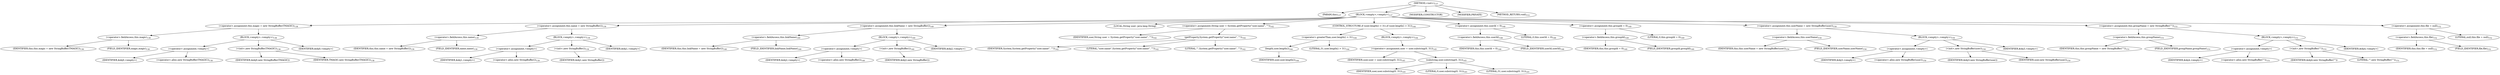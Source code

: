 digraph "&lt;init&gt;" {  
"205" [label = <(METHOD,&lt;init&gt;)<SUB>137</SUB>> ]
"4" [label = <(PARAM,this)<SUB>137</SUB>> ]
"206" [label = <(BLOCK,&lt;empty&gt;,&lt;empty&gt;)<SUB>137</SUB>> ]
"207" [label = <(&lt;operator&gt;.assignment,this.magic = new StringBuffer(TMAGIC))<SUB>138</SUB>> ]
"208" [label = <(&lt;operator&gt;.fieldAccess,this.magic)<SUB>138</SUB>> ]
"3" [label = <(IDENTIFIER,this,this.magic = new StringBuffer(TMAGIC))<SUB>138</SUB>> ]
"209" [label = <(FIELD_IDENTIFIER,magic,magic)<SUB>138</SUB>> ]
"210" [label = <(BLOCK,&lt;empty&gt;,&lt;empty&gt;)<SUB>138</SUB>> ]
"211" [label = <(&lt;operator&gt;.assignment,&lt;empty&gt;)> ]
"212" [label = <(IDENTIFIER,$obj0,&lt;empty&gt;)> ]
"213" [label = <(&lt;operator&gt;.alloc,new StringBuffer(TMAGIC))<SUB>138</SUB>> ]
"214" [label = <(&lt;init&gt;,new StringBuffer(TMAGIC))<SUB>138</SUB>> ]
"215" [label = <(IDENTIFIER,$obj0,new StringBuffer(TMAGIC))> ]
"216" [label = <(IDENTIFIER,TMAGIC,new StringBuffer(TMAGIC))<SUB>138</SUB>> ]
"217" [label = <(IDENTIFIER,$obj0,&lt;empty&gt;)> ]
"218" [label = <(&lt;operator&gt;.assignment,this.name = new StringBuffer())<SUB>139</SUB>> ]
"219" [label = <(&lt;operator&gt;.fieldAccess,this.name)<SUB>139</SUB>> ]
"5" [label = <(IDENTIFIER,this,this.name = new StringBuffer())<SUB>139</SUB>> ]
"220" [label = <(FIELD_IDENTIFIER,name,name)<SUB>139</SUB>> ]
"221" [label = <(BLOCK,&lt;empty&gt;,&lt;empty&gt;)<SUB>139</SUB>> ]
"222" [label = <(&lt;operator&gt;.assignment,&lt;empty&gt;)> ]
"223" [label = <(IDENTIFIER,$obj1,&lt;empty&gt;)> ]
"224" [label = <(&lt;operator&gt;.alloc,new StringBuffer())<SUB>139</SUB>> ]
"225" [label = <(&lt;init&gt;,new StringBuffer())<SUB>139</SUB>> ]
"226" [label = <(IDENTIFIER,$obj1,new StringBuffer())> ]
"227" [label = <(IDENTIFIER,$obj1,&lt;empty&gt;)> ]
"228" [label = <(&lt;operator&gt;.assignment,this.linkName = new StringBuffer())<SUB>140</SUB>> ]
"229" [label = <(&lt;operator&gt;.fieldAccess,this.linkName)<SUB>140</SUB>> ]
"6" [label = <(IDENTIFIER,this,this.linkName = new StringBuffer())<SUB>140</SUB>> ]
"230" [label = <(FIELD_IDENTIFIER,linkName,linkName)<SUB>140</SUB>> ]
"231" [label = <(BLOCK,&lt;empty&gt;,&lt;empty&gt;)<SUB>140</SUB>> ]
"232" [label = <(&lt;operator&gt;.assignment,&lt;empty&gt;)> ]
"233" [label = <(IDENTIFIER,$obj2,&lt;empty&gt;)> ]
"234" [label = <(&lt;operator&gt;.alloc,new StringBuffer())<SUB>140</SUB>> ]
"235" [label = <(&lt;init&gt;,new StringBuffer())<SUB>140</SUB>> ]
"236" [label = <(IDENTIFIER,$obj2,new StringBuffer())> ]
"237" [label = <(IDENTIFIER,$obj2,&lt;empty&gt;)> ]
"238" [label = <(LOCAL,String user: java.lang.String)> ]
"239" [label = <(&lt;operator&gt;.assignment,String user = System.getProperty(&quot;user.name&quot;, &quot;&quot;))<SUB>142</SUB>> ]
"240" [label = <(IDENTIFIER,user,String user = System.getProperty(&quot;user.name&quot;, &quot;&quot;))<SUB>142</SUB>> ]
"241" [label = <(getProperty,System.getProperty(&quot;user.name&quot;, &quot;&quot;))<SUB>142</SUB>> ]
"242" [label = <(IDENTIFIER,System,System.getProperty(&quot;user.name&quot;, &quot;&quot;))<SUB>142</SUB>> ]
"243" [label = <(LITERAL,&quot;user.name&quot;,System.getProperty(&quot;user.name&quot;, &quot;&quot;))<SUB>142</SUB>> ]
"244" [label = <(LITERAL,&quot;&quot;,System.getProperty(&quot;user.name&quot;, &quot;&quot;))<SUB>142</SUB>> ]
"245" [label = <(CONTROL_STRUCTURE,if (user.length() &gt; 31),if (user.length() &gt; 31))<SUB>144</SUB>> ]
"246" [label = <(&lt;operator&gt;.greaterThan,user.length() &gt; 31)<SUB>144</SUB>> ]
"247" [label = <(length,user.length())<SUB>144</SUB>> ]
"248" [label = <(IDENTIFIER,user,user.length())<SUB>144</SUB>> ]
"249" [label = <(LITERAL,31,user.length() &gt; 31)<SUB>144</SUB>> ]
"250" [label = <(BLOCK,&lt;empty&gt;,&lt;empty&gt;)<SUB>144</SUB>> ]
"251" [label = <(&lt;operator&gt;.assignment,user = user.substring(0, 31))<SUB>145</SUB>> ]
"252" [label = <(IDENTIFIER,user,user = user.substring(0, 31))<SUB>145</SUB>> ]
"253" [label = <(substring,user.substring(0, 31))<SUB>145</SUB>> ]
"254" [label = <(IDENTIFIER,user,user.substring(0, 31))<SUB>145</SUB>> ]
"255" [label = <(LITERAL,0,user.substring(0, 31))<SUB>145</SUB>> ]
"256" [label = <(LITERAL,31,user.substring(0, 31))<SUB>145</SUB>> ]
"257" [label = <(&lt;operator&gt;.assignment,this.userId = 0)<SUB>148</SUB>> ]
"258" [label = <(&lt;operator&gt;.fieldAccess,this.userId)<SUB>148</SUB>> ]
"7" [label = <(IDENTIFIER,this,this.userId = 0)<SUB>148</SUB>> ]
"259" [label = <(FIELD_IDENTIFIER,userId,userId)<SUB>148</SUB>> ]
"260" [label = <(LITERAL,0,this.userId = 0)<SUB>148</SUB>> ]
"261" [label = <(&lt;operator&gt;.assignment,this.groupId = 0)<SUB>149</SUB>> ]
"262" [label = <(&lt;operator&gt;.fieldAccess,this.groupId)<SUB>149</SUB>> ]
"8" [label = <(IDENTIFIER,this,this.groupId = 0)<SUB>149</SUB>> ]
"263" [label = <(FIELD_IDENTIFIER,groupId,groupId)<SUB>149</SUB>> ]
"264" [label = <(LITERAL,0,this.groupId = 0)<SUB>149</SUB>> ]
"265" [label = <(&lt;operator&gt;.assignment,this.userName = new StringBuffer(user))<SUB>150</SUB>> ]
"266" [label = <(&lt;operator&gt;.fieldAccess,this.userName)<SUB>150</SUB>> ]
"9" [label = <(IDENTIFIER,this,this.userName = new StringBuffer(user))<SUB>150</SUB>> ]
"267" [label = <(FIELD_IDENTIFIER,userName,userName)<SUB>150</SUB>> ]
"268" [label = <(BLOCK,&lt;empty&gt;,&lt;empty&gt;)<SUB>150</SUB>> ]
"269" [label = <(&lt;operator&gt;.assignment,&lt;empty&gt;)> ]
"270" [label = <(IDENTIFIER,$obj3,&lt;empty&gt;)> ]
"271" [label = <(&lt;operator&gt;.alloc,new StringBuffer(user))<SUB>150</SUB>> ]
"272" [label = <(&lt;init&gt;,new StringBuffer(user))<SUB>150</SUB>> ]
"273" [label = <(IDENTIFIER,$obj3,new StringBuffer(user))> ]
"274" [label = <(IDENTIFIER,user,new StringBuffer(user))<SUB>150</SUB>> ]
"275" [label = <(IDENTIFIER,$obj3,&lt;empty&gt;)> ]
"276" [label = <(&lt;operator&gt;.assignment,this.groupName = new StringBuffer(&quot;&quot;))<SUB>151</SUB>> ]
"277" [label = <(&lt;operator&gt;.fieldAccess,this.groupName)<SUB>151</SUB>> ]
"10" [label = <(IDENTIFIER,this,this.groupName = new StringBuffer(&quot;&quot;))<SUB>151</SUB>> ]
"278" [label = <(FIELD_IDENTIFIER,groupName,groupName)<SUB>151</SUB>> ]
"279" [label = <(BLOCK,&lt;empty&gt;,&lt;empty&gt;)<SUB>151</SUB>> ]
"280" [label = <(&lt;operator&gt;.assignment,&lt;empty&gt;)> ]
"281" [label = <(IDENTIFIER,$obj4,&lt;empty&gt;)> ]
"282" [label = <(&lt;operator&gt;.alloc,new StringBuffer(&quot;&quot;))<SUB>151</SUB>> ]
"283" [label = <(&lt;init&gt;,new StringBuffer(&quot;&quot;))<SUB>151</SUB>> ]
"284" [label = <(IDENTIFIER,$obj4,new StringBuffer(&quot;&quot;))> ]
"285" [label = <(LITERAL,&quot;&quot;,new StringBuffer(&quot;&quot;))<SUB>151</SUB>> ]
"286" [label = <(IDENTIFIER,$obj4,&lt;empty&gt;)> ]
"287" [label = <(&lt;operator&gt;.assignment,this.file = null)<SUB>152</SUB>> ]
"288" [label = <(&lt;operator&gt;.fieldAccess,this.file)<SUB>152</SUB>> ]
"11" [label = <(IDENTIFIER,this,this.file = null)<SUB>152</SUB>> ]
"289" [label = <(FIELD_IDENTIFIER,file,file)<SUB>152</SUB>> ]
"290" [label = <(LITERAL,null,this.file = null)<SUB>152</SUB>> ]
"291" [label = <(MODIFIER,CONSTRUCTOR)> ]
"292" [label = <(MODIFIER,PRIVATE)> ]
"293" [label = <(METHOD_RETURN,void)<SUB>153</SUB>> ]
  "205" -> "4" 
  "205" -> "206" 
  "205" -> "291" 
  "205" -> "292" 
  "205" -> "293" 
  "206" -> "207" 
  "206" -> "218" 
  "206" -> "228" 
  "206" -> "238" 
  "206" -> "239" 
  "206" -> "245" 
  "206" -> "257" 
  "206" -> "261" 
  "206" -> "265" 
  "206" -> "276" 
  "206" -> "287" 
  "207" -> "208" 
  "207" -> "210" 
  "208" -> "3" 
  "208" -> "209" 
  "210" -> "211" 
  "210" -> "214" 
  "210" -> "217" 
  "211" -> "212" 
  "211" -> "213" 
  "214" -> "215" 
  "214" -> "216" 
  "218" -> "219" 
  "218" -> "221" 
  "219" -> "5" 
  "219" -> "220" 
  "221" -> "222" 
  "221" -> "225" 
  "221" -> "227" 
  "222" -> "223" 
  "222" -> "224" 
  "225" -> "226" 
  "228" -> "229" 
  "228" -> "231" 
  "229" -> "6" 
  "229" -> "230" 
  "231" -> "232" 
  "231" -> "235" 
  "231" -> "237" 
  "232" -> "233" 
  "232" -> "234" 
  "235" -> "236" 
  "239" -> "240" 
  "239" -> "241" 
  "241" -> "242" 
  "241" -> "243" 
  "241" -> "244" 
  "245" -> "246" 
  "245" -> "250" 
  "246" -> "247" 
  "246" -> "249" 
  "247" -> "248" 
  "250" -> "251" 
  "251" -> "252" 
  "251" -> "253" 
  "253" -> "254" 
  "253" -> "255" 
  "253" -> "256" 
  "257" -> "258" 
  "257" -> "260" 
  "258" -> "7" 
  "258" -> "259" 
  "261" -> "262" 
  "261" -> "264" 
  "262" -> "8" 
  "262" -> "263" 
  "265" -> "266" 
  "265" -> "268" 
  "266" -> "9" 
  "266" -> "267" 
  "268" -> "269" 
  "268" -> "272" 
  "268" -> "275" 
  "269" -> "270" 
  "269" -> "271" 
  "272" -> "273" 
  "272" -> "274" 
  "276" -> "277" 
  "276" -> "279" 
  "277" -> "10" 
  "277" -> "278" 
  "279" -> "280" 
  "279" -> "283" 
  "279" -> "286" 
  "280" -> "281" 
  "280" -> "282" 
  "283" -> "284" 
  "283" -> "285" 
  "287" -> "288" 
  "287" -> "290" 
  "288" -> "11" 
  "288" -> "289" 
}
